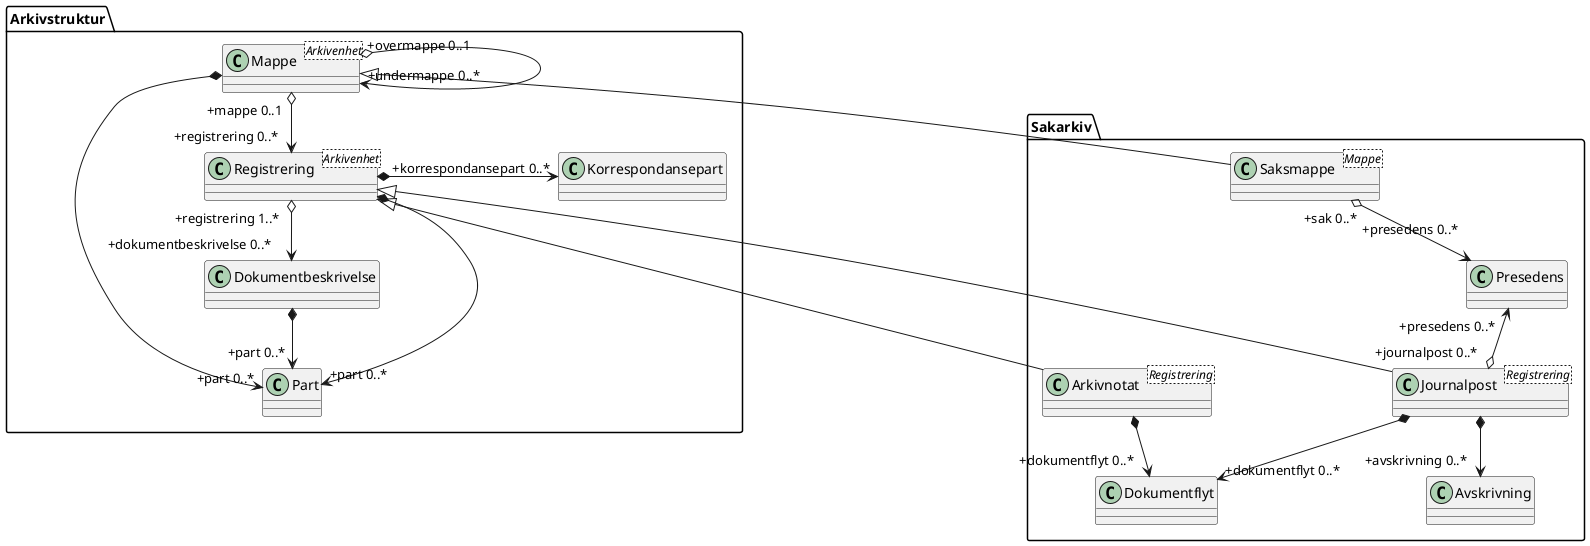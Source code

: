 @startuml uml-sakarkiv-entiteter.puml
skinparam classAttributeIconSize 0
skinparam nodesep 180

class Arkivstruktur.Mappe <Arkivenhet>
class Arkivstruktur.Registrering <Arkivenhet>
class Sakarkiv.Journalpost <Registrering>
class Sakarkiv.Saksmappe <Mappe>
class Sakarkiv.Arkivnotat <Registrering>

Arkivstruktur.Registrering <|-- Sakarkiv.Journalpost
Arkivstruktur.Registrering <|-- Sakarkiv.Arkivnotat
Arkivstruktur.Mappe <|-- Sakarkiv.Saksmappe

Arkivstruktur.Mappe "+mappe 0..1" o--> "+registrering 0..*" Arkivstruktur.Registrering
Arkivstruktur.Mappe "+overmappe 0..1" o--> "+undermappe 0..*" Arkivstruktur.Mappe
Arkivstruktur.Mappe *--> "+part 0..*" Arkivstruktur.Part
Arkivstruktur.Registrering *--> "+part 0..*" Arkivstruktur.Part
Arkivstruktur.Dokumentbeskrivelse *--> "+part 0..*" Arkivstruktur.Part
Sakarkiv.Saksmappe "+sak 0..*" o--> "+presedens 0..*\n" Sakarkiv.Presedens
Sakarkiv.Presedens "+presedens 0..*" <--o  "+journalpost 0..*" Sakarkiv.Journalpost

Arkivstruktur.Registrering *-> "+korrespondansepart 0..*" Arkivstruktur.Korrespondansepart
Sakarkiv.Journalpost *--> "+avskrivning 0..*" Sakarkiv.Avskrivning
Sakarkiv.Journalpost *--> "+dokumentflyt 0..*" Sakarkiv.Dokumentflyt
Sakarkiv.Arkivnotat *--> "+dokumentflyt 0..*" Sakarkiv.Dokumentflyt

Arkivstruktur.Registrering "+registrering 1..*" o--> "+dokumentbeskrivelse 0..*" Arkivstruktur.Dokumentbeskrivelse 
@enduml
